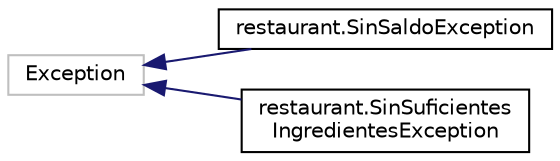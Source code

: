 digraph "Graphical Class Hierarchy"
{
 // LATEX_PDF_SIZE
  edge [fontname="Helvetica",fontsize="10",labelfontname="Helvetica",labelfontsize="10"];
  node [fontname="Helvetica",fontsize="10",shape=record];
  rankdir="LR";
  Node2 [label="Exception",height=0.2,width=0.4,color="grey75", fillcolor="white", style="filled",tooltip=" "];
  Node2 -> Node0 [dir="back",color="midnightblue",fontsize="10",style="solid",fontname="Helvetica"];
  Node0 [label="restaurant.SinSaldoException",height=0.2,width=0.4,color="black", fillcolor="white", style="filled",URL="$classrestaurant_1_1_sin_saldo_exception.html",tooltip=" "];
  Node2 -> Node4 [dir="back",color="midnightblue",fontsize="10",style="solid",fontname="Helvetica"];
  Node4 [label="restaurant.SinSuficientes\lIngredientesException",height=0.2,width=0.4,color="black", fillcolor="white", style="filled",URL="$classrestaurant_1_1_sin_suficientes_ingredientes_exception.html",tooltip=" "];
}
